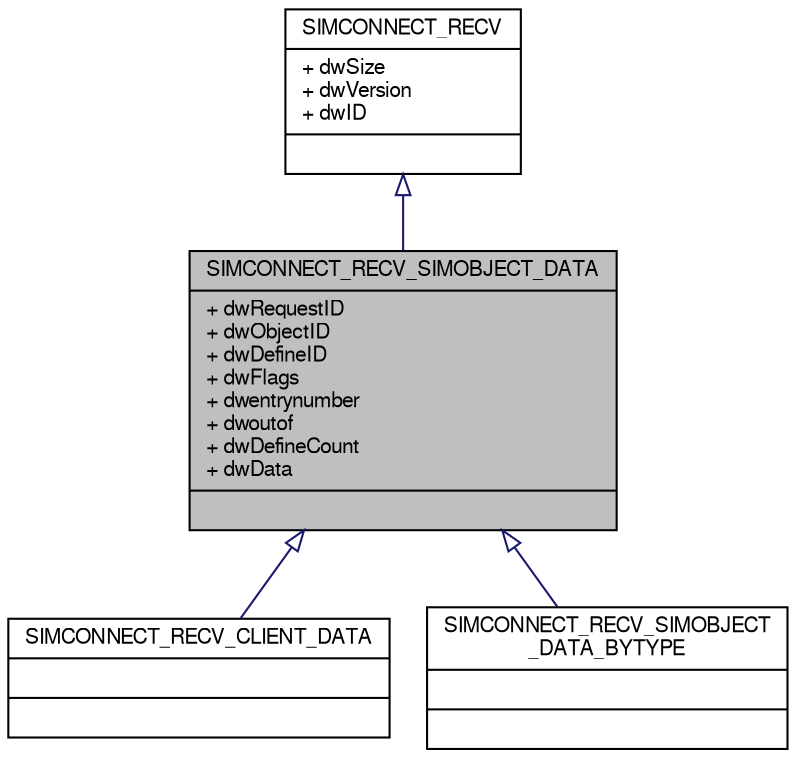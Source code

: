digraph "SIMCONNECT_RECV_SIMOBJECT_DATA"
{
  bgcolor="transparent";
  edge [fontname="FreeSans",fontsize="10",labelfontname="FreeSans",labelfontsize="10"];
  node [fontname="FreeSans",fontsize="10",shape=record];
  Node1 [label="{SIMCONNECT_RECV_SIMOBJECT_DATA\n|+ dwRequestID\l+ dwObjectID\l+ dwDefineID\l+ dwFlags\l+ dwentrynumber\l+ dwoutof\l+ dwDefineCount\l+ dwData\l|}",height=0.2,width=0.4,color="black", fillcolor="grey75", style="filled" fontcolor="black"];
  Node2 -> Node1 [dir="back",color="midnightblue",fontsize="10",style="solid",arrowtail="onormal",fontname="FreeSans"];
  Node2 [label="{SIMCONNECT_RECV\n|+ dwSize\l+ dwVersion\l+ dwID\l|}",height=0.2,width=0.4,color="black",URL="$structSIMCONNECT__RECV.html"];
  Node1 -> Node3 [dir="back",color="midnightblue",fontsize="10",style="solid",arrowtail="onormal",fontname="FreeSans"];
  Node3 [label="{SIMCONNECT_RECV_CLIENT_DATA\n||}",height=0.2,width=0.4,color="black",URL="$structSIMCONNECT__RECV__CLIENT__DATA.html"];
  Node1 -> Node4 [dir="back",color="midnightblue",fontsize="10",style="solid",arrowtail="onormal",fontname="FreeSans"];
  Node4 [label="{SIMCONNECT_RECV_SIMOBJECT\l_DATA_BYTYPE\n||}",height=0.2,width=0.4,color="black",URL="$structSIMCONNECT__RECV__SIMOBJECT__DATA__BYTYPE.html"];
}
